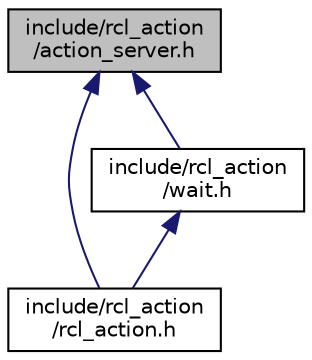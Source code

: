 digraph "include/rcl_action/action_server.h"
{
  edge [fontname="Helvetica",fontsize="10",labelfontname="Helvetica",labelfontsize="10"];
  node [fontname="Helvetica",fontsize="10",shape=record];
  Node20 [label="include/rcl_action\l/action_server.h",height=0.2,width=0.4,color="black", fillcolor="grey75", style="filled", fontcolor="black"];
  Node20 -> Node21 [dir="back",color="midnightblue",fontsize="10",style="solid",fontname="Helvetica"];
  Node21 [label="include/rcl_action\l/rcl_action.h",height=0.2,width=0.4,color="black", fillcolor="white", style="filled",URL="$rcl__action_8h.html"];
  Node20 -> Node22 [dir="back",color="midnightblue",fontsize="10",style="solid",fontname="Helvetica"];
  Node22 [label="include/rcl_action\l/wait.h",height=0.2,width=0.4,color="black", fillcolor="white", style="filled",URL="$wait_8h.html"];
  Node22 -> Node21 [dir="back",color="midnightblue",fontsize="10",style="solid",fontname="Helvetica"];
}

